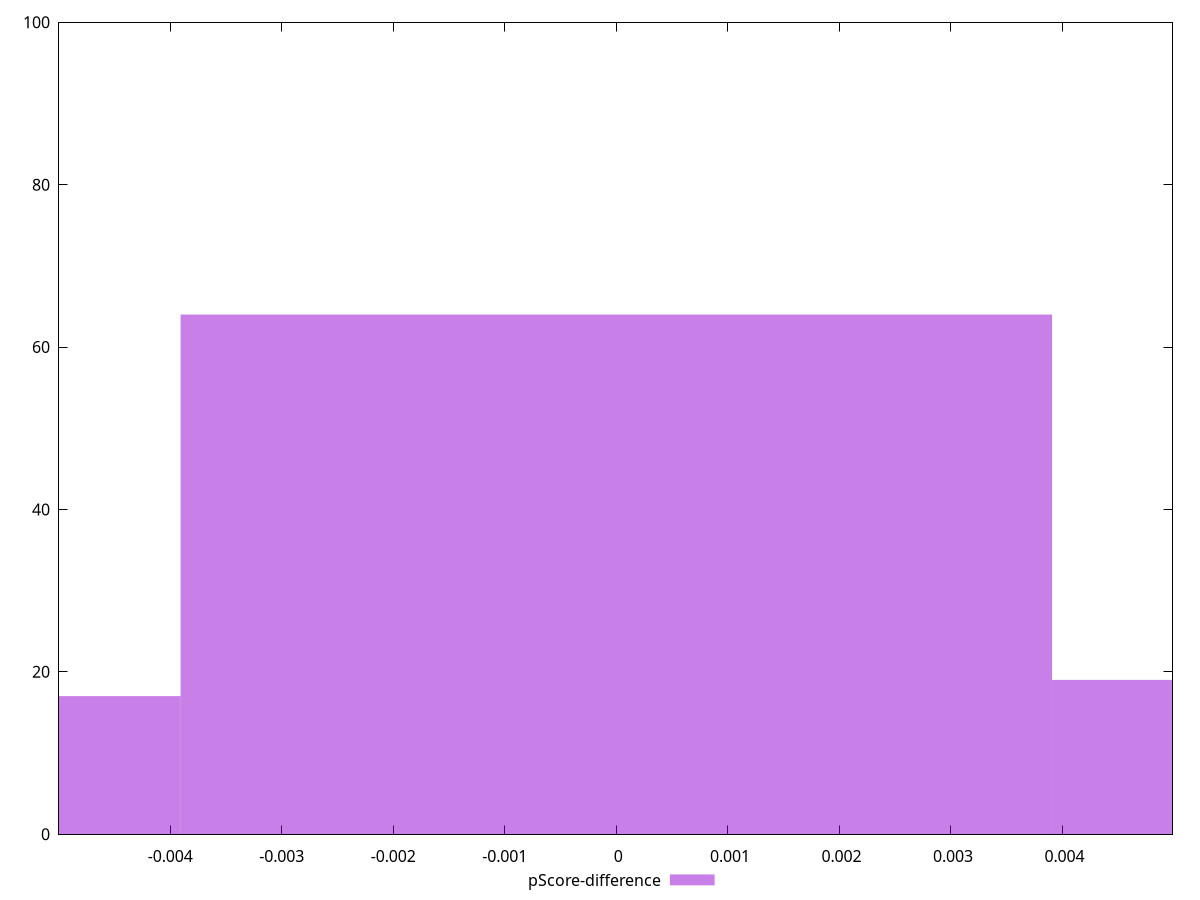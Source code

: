 reset

$pScoreDifference <<EOF
0 64
0.007813133822442853 19
-0.007813133822442853 17
EOF

set key outside below
set boxwidth 0.007813133822442853
set xrange [-0.004996885177120734:0.004986140968650271]
set yrange [0:100]
set trange [0:100]
set style fill transparent solid 0.5 noborder
set terminal svg size 640, 490 enhanced background rgb 'white'
set output "report_00019_2021-02-10T18-14-37.922Z//largest-contentful-paint/samples/pages+cached+noadtech/pScore-difference/histogram.svg"

plot $pScoreDifference title "pScore-difference" with boxes

reset
